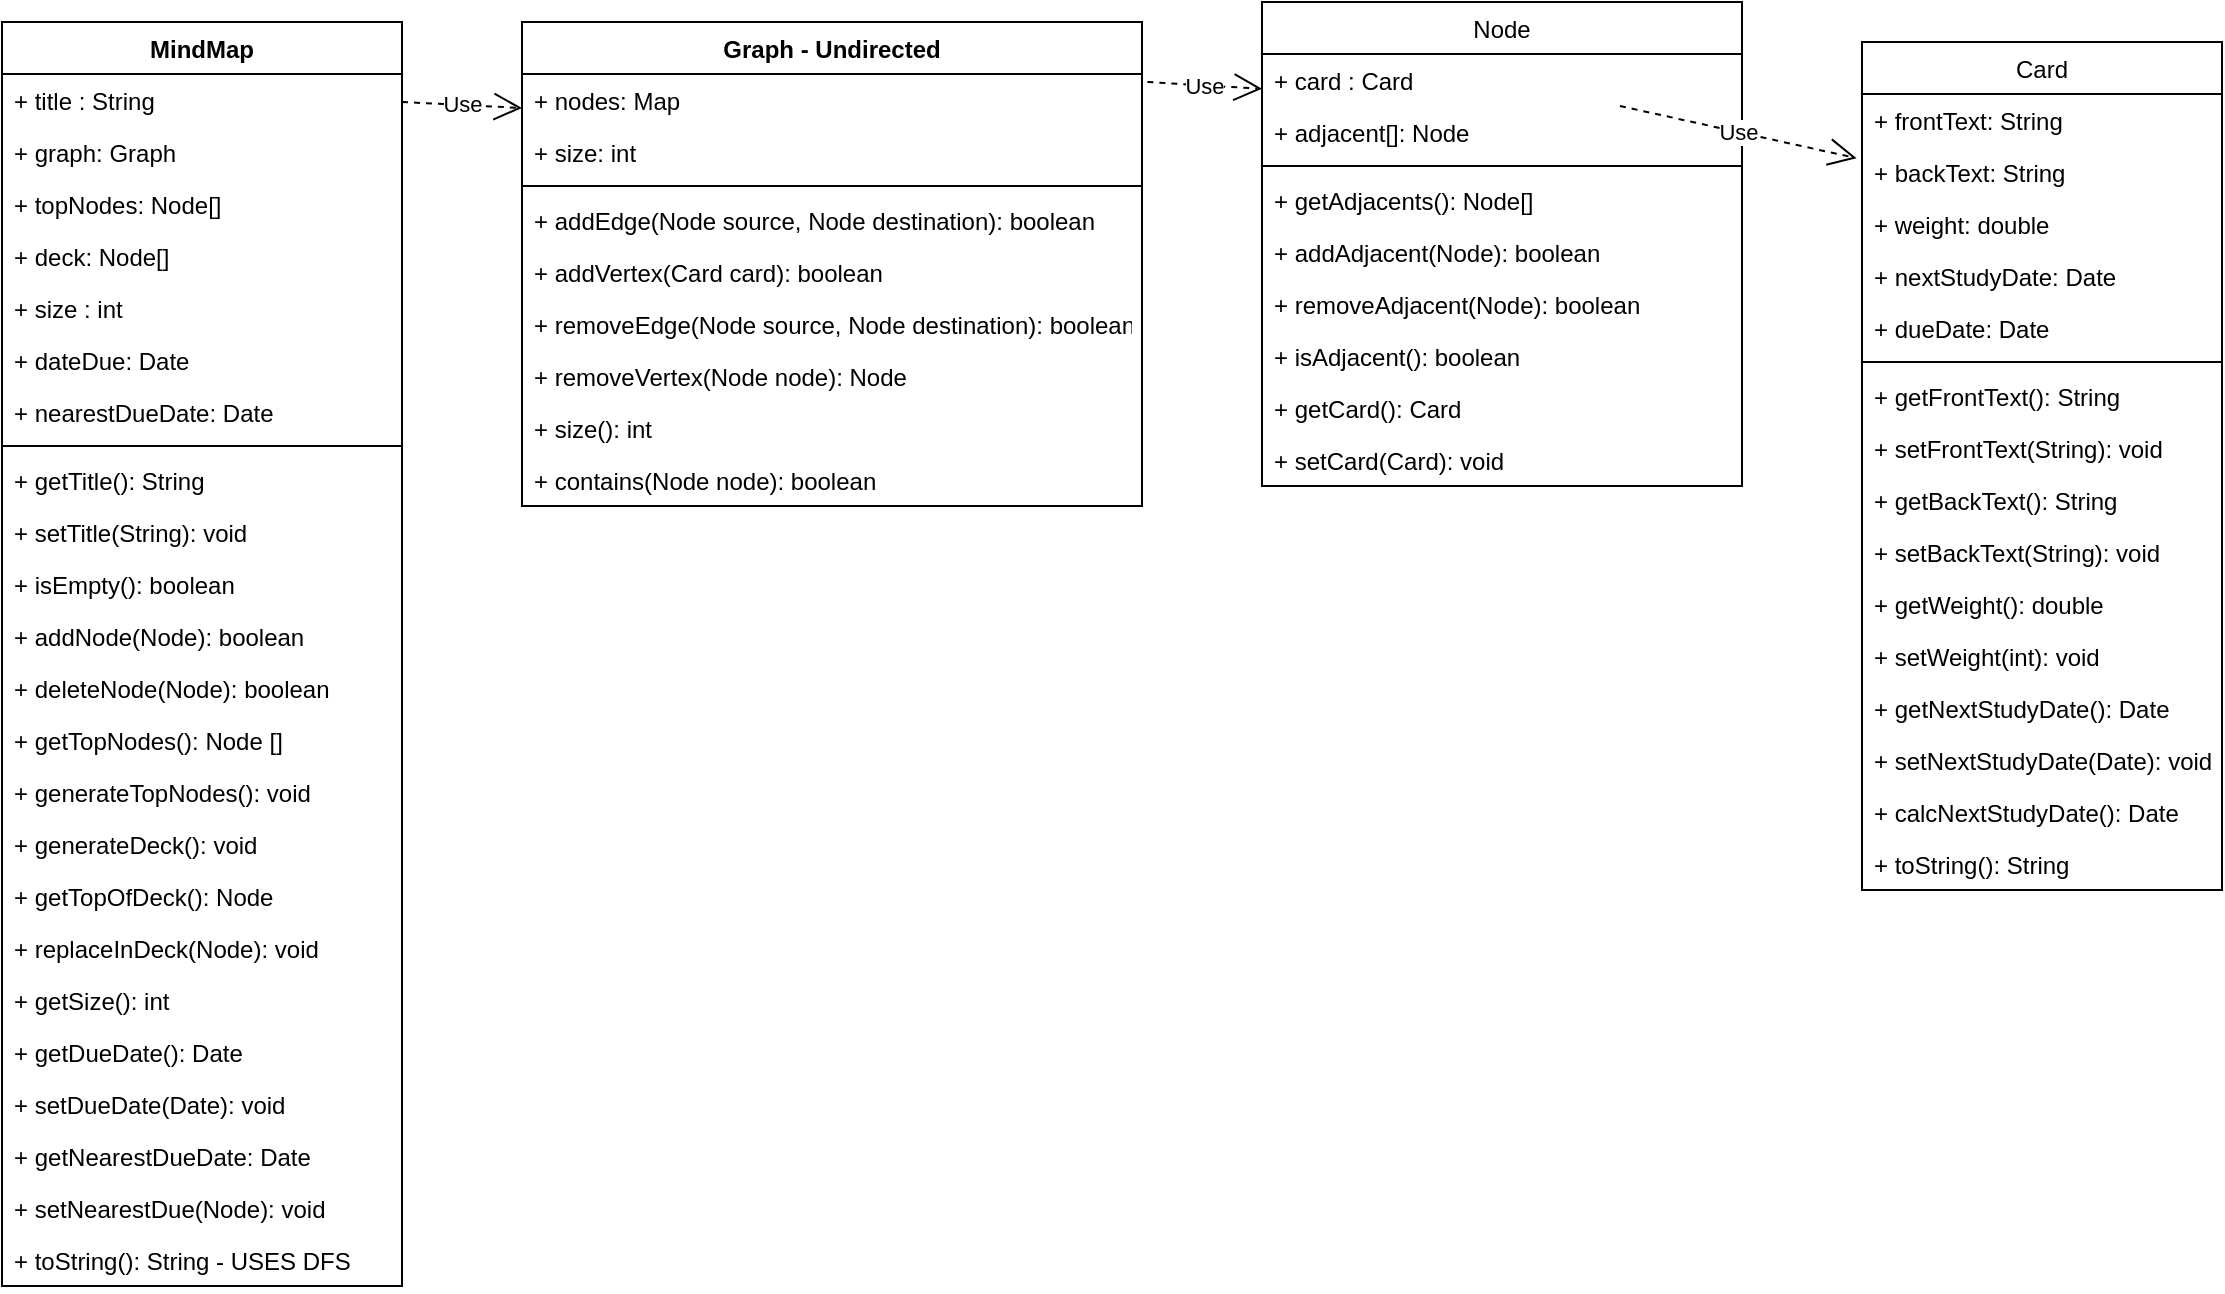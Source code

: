 <mxfile version="17.1.2" type="github">
  <diagram id="C5RBs43oDa-KdzZeNtuy" name="Page-1">
    <mxGraphModel dx="1915" dy="475" grid="1" gridSize="10" guides="1" tooltips="1" connect="1" arrows="1" fold="1" page="1" pageScale="1" pageWidth="827" pageHeight="1169" math="0" shadow="0">
      <root>
        <mxCell id="WIyWlLk6GJQsqaUBKTNV-0" />
        <mxCell id="WIyWlLk6GJQsqaUBKTNV-1" parent="WIyWlLk6GJQsqaUBKTNV-0" />
        <mxCell id="TExczHvJG1kx1RbLbILx-1" value="Card" style="swimlane;fontStyle=0;childLayout=stackLayout;horizontal=1;startSize=26;fillColor=none;horizontalStack=0;resizeParent=1;resizeParentMax=0;resizeLast=0;collapsible=1;marginBottom=0;" parent="WIyWlLk6GJQsqaUBKTNV-1" vertex="1">
          <mxGeometry x="910" y="70" width="180" height="424" as="geometry" />
        </mxCell>
        <mxCell id="TExczHvJG1kx1RbLbILx-2" value="+ frontText: String" style="text;strokeColor=none;fillColor=none;align=left;verticalAlign=top;spacingLeft=4;spacingRight=4;overflow=hidden;rotatable=0;points=[[0,0.5],[1,0.5]];portConstraint=eastwest;" parent="TExczHvJG1kx1RbLbILx-1" vertex="1">
          <mxGeometry y="26" width="180" height="26" as="geometry" />
        </mxCell>
        <mxCell id="TExczHvJG1kx1RbLbILx-3" value="+ backText: String&#xa;" style="text;strokeColor=none;fillColor=none;align=left;verticalAlign=top;spacingLeft=4;spacingRight=4;overflow=hidden;rotatable=0;points=[[0,0.5],[1,0.5]];portConstraint=eastwest;" parent="TExczHvJG1kx1RbLbILx-1" vertex="1">
          <mxGeometry y="52" width="180" height="26" as="geometry" />
        </mxCell>
        <mxCell id="s15PQBegDPSm-mrr0eXF-0" value="+ weight: double" style="text;strokeColor=none;fillColor=none;align=left;verticalAlign=top;spacingLeft=4;spacingRight=4;overflow=hidden;rotatable=0;points=[[0,0.5],[1,0.5]];portConstraint=eastwest;" parent="TExczHvJG1kx1RbLbILx-1" vertex="1">
          <mxGeometry y="78" width="180" height="26" as="geometry" />
        </mxCell>
        <mxCell id="s15PQBegDPSm-mrr0eXF-13" value="+ nextStudyDate: Date" style="text;strokeColor=none;fillColor=none;align=left;verticalAlign=top;spacingLeft=4;spacingRight=4;overflow=hidden;rotatable=0;points=[[0,0.5],[1,0.5]];portConstraint=eastwest;" parent="TExczHvJG1kx1RbLbILx-1" vertex="1">
          <mxGeometry y="104" width="180" height="26" as="geometry" />
        </mxCell>
        <mxCell id="qUhbjDd1MFrhBaFEvJva-0" value="+ dueDate: Date" style="text;strokeColor=none;fillColor=none;align=left;verticalAlign=top;spacingLeft=4;spacingRight=4;overflow=hidden;rotatable=0;points=[[0,0.5],[1,0.5]];portConstraint=eastwest;" vertex="1" parent="TExczHvJG1kx1RbLbILx-1">
          <mxGeometry y="130" width="180" height="26" as="geometry" />
        </mxCell>
        <mxCell id="s15PQBegDPSm-mrr0eXF-18" value="" style="line;strokeWidth=1;fillColor=none;align=left;verticalAlign=middle;spacingTop=-1;spacingLeft=3;spacingRight=3;rotatable=0;labelPosition=right;points=[];portConstraint=eastwest;" parent="TExczHvJG1kx1RbLbILx-1" vertex="1">
          <mxGeometry y="156" width="180" height="8" as="geometry" />
        </mxCell>
        <mxCell id="s15PQBegDPSm-mrr0eXF-73" value="+ getFrontText(): String" style="text;strokeColor=none;fillColor=none;align=left;verticalAlign=top;spacingLeft=4;spacingRight=4;overflow=hidden;rotatable=0;points=[[0,0.5],[1,0.5]];portConstraint=eastwest;" parent="TExczHvJG1kx1RbLbILx-1" vertex="1">
          <mxGeometry y="164" width="180" height="26" as="geometry" />
        </mxCell>
        <mxCell id="s15PQBegDPSm-mrr0eXF-72" value="+ setFrontText(String): void" style="text;strokeColor=none;fillColor=none;align=left;verticalAlign=top;spacingLeft=4;spacingRight=4;overflow=hidden;rotatable=0;points=[[0,0.5],[1,0.5]];portConstraint=eastwest;" parent="TExczHvJG1kx1RbLbILx-1" vertex="1">
          <mxGeometry y="190" width="180" height="26" as="geometry" />
        </mxCell>
        <mxCell id="s15PQBegDPSm-mrr0eXF-74" value="+ getBackText(): String" style="text;strokeColor=none;fillColor=none;align=left;verticalAlign=top;spacingLeft=4;spacingRight=4;overflow=hidden;rotatable=0;points=[[0,0.5],[1,0.5]];portConstraint=eastwest;" parent="TExczHvJG1kx1RbLbILx-1" vertex="1">
          <mxGeometry y="216" width="180" height="26" as="geometry" />
        </mxCell>
        <mxCell id="s15PQBegDPSm-mrr0eXF-75" value="+ setBackText(String): void" style="text;strokeColor=none;fillColor=none;align=left;verticalAlign=top;spacingLeft=4;spacingRight=4;overflow=hidden;rotatable=0;points=[[0,0.5],[1,0.5]];portConstraint=eastwest;" parent="TExczHvJG1kx1RbLbILx-1" vertex="1">
          <mxGeometry y="242" width="180" height="26" as="geometry" />
        </mxCell>
        <mxCell id="s15PQBegDPSm-mrr0eXF-24" value="+ getWeight(): double" style="text;strokeColor=none;fillColor=none;align=left;verticalAlign=top;spacingLeft=4;spacingRight=4;overflow=hidden;rotatable=0;points=[[0,0.5],[1,0.5]];portConstraint=eastwest;" parent="TExczHvJG1kx1RbLbILx-1" vertex="1">
          <mxGeometry y="268" width="180" height="26" as="geometry" />
        </mxCell>
        <mxCell id="s15PQBegDPSm-mrr0eXF-23" value="+ setWeight(int): void" style="text;strokeColor=none;fillColor=none;align=left;verticalAlign=top;spacingLeft=4;spacingRight=4;overflow=hidden;rotatable=0;points=[[0,0.5],[1,0.5]];portConstraint=eastwest;" parent="TExczHvJG1kx1RbLbILx-1" vertex="1">
          <mxGeometry y="294" width="180" height="26" as="geometry" />
        </mxCell>
        <mxCell id="s15PQBegDPSm-mrr0eXF-70" value="+ getNextStudyDate(): Date" style="text;strokeColor=none;fillColor=none;align=left;verticalAlign=top;spacingLeft=4;spacingRight=4;overflow=hidden;rotatable=0;points=[[0,0.5],[1,0.5]];portConstraint=eastwest;" parent="TExczHvJG1kx1RbLbILx-1" vertex="1">
          <mxGeometry y="320" width="180" height="26" as="geometry" />
        </mxCell>
        <mxCell id="s15PQBegDPSm-mrr0eXF-29" value="+ setNextStudyDate(Date): void" style="text;strokeColor=none;fillColor=none;align=left;verticalAlign=top;spacingLeft=4;spacingRight=4;overflow=hidden;rotatable=0;points=[[0,0.5],[1,0.5]];portConstraint=eastwest;" parent="TExczHvJG1kx1RbLbILx-1" vertex="1">
          <mxGeometry y="346" width="180" height="26" as="geometry" />
        </mxCell>
        <mxCell id="s15PQBegDPSm-mrr0eXF-34" value="+ calcNextStudyDate(): Date" style="text;strokeColor=none;fillColor=none;align=left;verticalAlign=top;spacingLeft=4;spacingRight=4;overflow=hidden;rotatable=0;points=[[0,0.5],[1,0.5]];portConstraint=eastwest;" parent="TExczHvJG1kx1RbLbILx-1" vertex="1">
          <mxGeometry y="372" width="180" height="26" as="geometry" />
        </mxCell>
        <mxCell id="8m7Zhe_xxwSHYkgtQmUt-1" value="+ toString(): String" style="text;strokeColor=none;fillColor=none;align=left;verticalAlign=top;spacingLeft=4;spacingRight=4;overflow=hidden;rotatable=0;points=[[0,0.5],[1,0.5]];portConstraint=eastwest;" parent="TExczHvJG1kx1RbLbILx-1" vertex="1">
          <mxGeometry y="398" width="180" height="26" as="geometry" />
        </mxCell>
        <mxCell id="TExczHvJG1kx1RbLbILx-9" value="Node" style="swimlane;fontStyle=0;childLayout=stackLayout;horizontal=1;startSize=26;fillColor=none;horizontalStack=0;resizeParent=1;resizeParentMax=0;resizeLast=0;collapsible=1;marginBottom=0;" parent="WIyWlLk6GJQsqaUBKTNV-1" vertex="1">
          <mxGeometry x="610" y="50" width="240" height="242" as="geometry">
            <mxRectangle x="250" y="140" width="60" height="26" as="alternateBounds" />
          </mxGeometry>
        </mxCell>
        <mxCell id="TExczHvJG1kx1RbLbILx-10" value="+ card : Card" style="text;strokeColor=none;fillColor=none;align=left;verticalAlign=top;spacingLeft=4;spacingRight=4;overflow=hidden;rotatable=0;points=[[0,0.5],[1,0.5]];portConstraint=eastwest;" parent="TExczHvJG1kx1RbLbILx-9" vertex="1">
          <mxGeometry y="26" width="240" height="26" as="geometry" />
        </mxCell>
        <mxCell id="s15PQBegDPSm-mrr0eXF-1" value="+ adjacent[]: Node" style="text;strokeColor=none;fillColor=none;align=left;verticalAlign=top;spacingLeft=4;spacingRight=4;overflow=hidden;rotatable=0;points=[[0,0.5],[1,0.5]];portConstraint=eastwest;" parent="TExczHvJG1kx1RbLbILx-9" vertex="1">
          <mxGeometry y="52" width="240" height="26" as="geometry" />
        </mxCell>
        <mxCell id="s15PQBegDPSm-mrr0eXF-20" value="" style="line;strokeWidth=1;fillColor=none;align=left;verticalAlign=middle;spacingTop=-1;spacingLeft=3;spacingRight=3;rotatable=0;labelPosition=right;points=[];portConstraint=eastwest;" parent="TExczHvJG1kx1RbLbILx-9" vertex="1">
          <mxGeometry y="78" width="240" height="8" as="geometry" />
        </mxCell>
        <mxCell id="s15PQBegDPSm-mrr0eXF-35" value="+ getAdjacents(): Node[]" style="text;strokeColor=none;fillColor=none;align=left;verticalAlign=top;spacingLeft=4;spacingRight=4;overflow=hidden;rotatable=0;points=[[0,0.5],[1,0.5]];portConstraint=eastwest;" parent="TExczHvJG1kx1RbLbILx-9" vertex="1">
          <mxGeometry y="86" width="240" height="26" as="geometry" />
        </mxCell>
        <mxCell id="s15PQBegDPSm-mrr0eXF-32" value="+ addAdjacent(Node): boolean" style="text;strokeColor=none;fillColor=none;align=left;verticalAlign=top;spacingLeft=4;spacingRight=4;overflow=hidden;rotatable=0;points=[[0,0.5],[1,0.5]];portConstraint=eastwest;" parent="TExczHvJG1kx1RbLbILx-9" vertex="1">
          <mxGeometry y="112" width="240" height="26" as="geometry" />
        </mxCell>
        <mxCell id="s15PQBegDPSm-mrr0eXF-36" value="+ removeAdjacent(Node): boolean" style="text;strokeColor=none;fillColor=none;align=left;verticalAlign=top;spacingLeft=4;spacingRight=4;overflow=hidden;rotatable=0;points=[[0,0.5],[1,0.5]];portConstraint=eastwest;" parent="TExczHvJG1kx1RbLbILx-9" vertex="1">
          <mxGeometry y="138" width="240" height="26" as="geometry" />
        </mxCell>
        <mxCell id="s15PQBegDPSm-mrr0eXF-37" value="+ isAdjacent(): boolean" style="text;strokeColor=none;fillColor=none;align=left;verticalAlign=top;spacingLeft=4;spacingRight=4;overflow=hidden;rotatable=0;points=[[0,0.5],[1,0.5]];portConstraint=eastwest;" parent="TExczHvJG1kx1RbLbILx-9" vertex="1">
          <mxGeometry y="164" width="240" height="26" as="geometry" />
        </mxCell>
        <mxCell id="s15PQBegDPSm-mrr0eXF-69" value="+ getCard(): Card" style="text;strokeColor=none;fillColor=none;align=left;verticalAlign=top;spacingLeft=4;spacingRight=4;overflow=hidden;rotatable=0;points=[[0,0.5],[1,0.5]];portConstraint=eastwest;" parent="TExczHvJG1kx1RbLbILx-9" vertex="1">
          <mxGeometry y="190" width="240" height="26" as="geometry" />
        </mxCell>
        <mxCell id="s15PQBegDPSm-mrr0eXF-21" value="+ setCard(Card): void" style="text;strokeColor=none;fillColor=none;align=left;verticalAlign=top;spacingLeft=4;spacingRight=4;overflow=hidden;rotatable=0;points=[[0,0.5],[1,0.5]];portConstraint=eastwest;" parent="TExczHvJG1kx1RbLbILx-9" vertex="1">
          <mxGeometry y="216" width="240" height="26" as="geometry" />
        </mxCell>
        <mxCell id="_DmvoBGi6M6aIgHatvMl-3" value="Use" style="endArrow=open;endSize=12;dashed=1;html=1;rounded=0;entryX=-0.015;entryY=0.137;entryDx=0;entryDy=0;entryPerimeter=0;" parent="WIyWlLk6GJQsqaUBKTNV-1" source="TExczHvJG1kx1RbLbILx-10" target="TExczHvJG1kx1RbLbILx-1" edge="1">
          <mxGeometry width="160" relative="1" as="geometry">
            <mxPoint x="410" y="107.5" as="sourcePoint" />
            <mxPoint x="570" y="107.5" as="targetPoint" />
          </mxGeometry>
        </mxCell>
        <mxCell id="s15PQBegDPSm-mrr0eXF-3" value="MindMap" style="swimlane;fontStyle=1;align=center;verticalAlign=top;childLayout=stackLayout;horizontal=1;startSize=26;horizontalStack=0;resizeParent=1;resizeParentMax=0;resizeLast=0;collapsible=1;marginBottom=0;" parent="WIyWlLk6GJQsqaUBKTNV-1" vertex="1">
          <mxGeometry x="-20" y="60" width="200" height="632" as="geometry" />
        </mxCell>
        <mxCell id="s15PQBegDPSm-mrr0eXF-65" value="+ title : String" style="text;strokeColor=none;fillColor=none;align=left;verticalAlign=top;spacingLeft=4;spacingRight=4;overflow=hidden;rotatable=0;points=[[0,0.5],[1,0.5]];portConstraint=eastwest;" parent="s15PQBegDPSm-mrr0eXF-3" vertex="1">
          <mxGeometry y="26" width="200" height="26" as="geometry" />
        </mxCell>
        <mxCell id="s15PQBegDPSm-mrr0eXF-4" value="+ graph: Graph" style="text;strokeColor=none;fillColor=none;align=left;verticalAlign=top;spacingLeft=4;spacingRight=4;overflow=hidden;rotatable=0;points=[[0,0.5],[1,0.5]];portConstraint=eastwest;" parent="s15PQBegDPSm-mrr0eXF-3" vertex="1">
          <mxGeometry y="52" width="200" height="26" as="geometry" />
        </mxCell>
        <mxCell id="s15PQBegDPSm-mrr0eXF-38" value="+ topNodes: Node[]" style="text;strokeColor=none;fillColor=none;align=left;verticalAlign=top;spacingLeft=4;spacingRight=4;overflow=hidden;rotatable=0;points=[[0,0.5],[1,0.5]];portConstraint=eastwest;" parent="s15PQBegDPSm-mrr0eXF-3" vertex="1">
          <mxGeometry y="78" width="200" height="26" as="geometry" />
        </mxCell>
        <mxCell id="ITOBmn8ErK7eqIfKZM18-0" value="+ deck: Node[]" style="text;strokeColor=none;fillColor=none;align=left;verticalAlign=top;spacingLeft=4;spacingRight=4;overflow=hidden;rotatable=0;points=[[0,0.5],[1,0.5]];portConstraint=eastwest;" parent="s15PQBegDPSm-mrr0eXF-3" vertex="1">
          <mxGeometry y="104" width="200" height="26" as="geometry" />
        </mxCell>
        <mxCell id="s15PQBegDPSm-mrr0eXF-27" value="+ size : int" style="text;strokeColor=none;fillColor=none;align=left;verticalAlign=top;spacingLeft=4;spacingRight=4;overflow=hidden;rotatable=0;points=[[0,0.5],[1,0.5]];portConstraint=eastwest;" parent="s15PQBegDPSm-mrr0eXF-3" vertex="1">
          <mxGeometry y="130" width="200" height="26" as="geometry" />
        </mxCell>
        <mxCell id="s15PQBegDPSm-mrr0eXF-7" value="+ dateDue: Date" style="text;strokeColor=none;fillColor=none;align=left;verticalAlign=top;spacingLeft=4;spacingRight=4;overflow=hidden;rotatable=0;points=[[0,0.5],[1,0.5]];portConstraint=eastwest;" parent="s15PQBegDPSm-mrr0eXF-3" vertex="1">
          <mxGeometry y="156" width="200" height="26" as="geometry" />
        </mxCell>
        <mxCell id="s15PQBegDPSm-mrr0eXF-11" value="+ nearestDueDate: Date" style="text;strokeColor=none;fillColor=none;align=left;verticalAlign=top;spacingLeft=4;spacingRight=4;overflow=hidden;rotatable=0;points=[[0,0.5],[1,0.5]];portConstraint=eastwest;" parent="s15PQBegDPSm-mrr0eXF-3" vertex="1">
          <mxGeometry y="182" width="200" height="26" as="geometry" />
        </mxCell>
        <mxCell id="s15PQBegDPSm-mrr0eXF-5" value="" style="line;strokeWidth=1;fillColor=none;align=left;verticalAlign=middle;spacingTop=-1;spacingLeft=3;spacingRight=3;rotatable=0;labelPosition=right;points=[];portConstraint=eastwest;" parent="s15PQBegDPSm-mrr0eXF-3" vertex="1">
          <mxGeometry y="208" width="200" height="8" as="geometry" />
        </mxCell>
        <mxCell id="s15PQBegDPSm-mrr0eXF-66" value="+ getTitle(): String" style="text;strokeColor=none;fillColor=none;align=left;verticalAlign=top;spacingLeft=4;spacingRight=4;overflow=hidden;rotatable=0;points=[[0,0.5],[1,0.5]];portConstraint=eastwest;" parent="s15PQBegDPSm-mrr0eXF-3" vertex="1">
          <mxGeometry y="216" width="200" height="26" as="geometry" />
        </mxCell>
        <mxCell id="s15PQBegDPSm-mrr0eXF-67" value="+ setTitle(String): void" style="text;strokeColor=none;fillColor=none;align=left;verticalAlign=top;spacingLeft=4;spacingRight=4;overflow=hidden;rotatable=0;points=[[0,0.5],[1,0.5]];portConstraint=eastwest;" parent="s15PQBegDPSm-mrr0eXF-3" vertex="1">
          <mxGeometry y="242" width="200" height="26" as="geometry" />
        </mxCell>
        <mxCell id="s15PQBegDPSm-mrr0eXF-25" value="+ isEmpty(): boolean" style="text;strokeColor=none;fillColor=none;align=left;verticalAlign=top;spacingLeft=4;spacingRight=4;overflow=hidden;rotatable=0;points=[[0,0.5],[1,0.5]];portConstraint=eastwest;" parent="s15PQBegDPSm-mrr0eXF-3" vertex="1">
          <mxGeometry y="268" width="200" height="26" as="geometry" />
        </mxCell>
        <mxCell id="s15PQBegDPSm-mrr0eXF-6" value="+ addNode(Node): boolean" style="text;strokeColor=none;fillColor=none;align=left;verticalAlign=top;spacingLeft=4;spacingRight=4;overflow=hidden;rotatable=0;points=[[0,0.5],[1,0.5]];portConstraint=eastwest;" parent="s15PQBegDPSm-mrr0eXF-3" vertex="1">
          <mxGeometry y="294" width="200" height="26" as="geometry" />
        </mxCell>
        <mxCell id="s15PQBegDPSm-mrr0eXF-15" value="+ deleteNode(Node): boolean" style="text;strokeColor=none;fillColor=none;align=left;verticalAlign=top;spacingLeft=4;spacingRight=4;overflow=hidden;rotatable=0;points=[[0,0.5],[1,0.5]];portConstraint=eastwest;" parent="s15PQBegDPSm-mrr0eXF-3" vertex="1">
          <mxGeometry y="320" width="200" height="26" as="geometry" />
        </mxCell>
        <mxCell id="s15PQBegDPSm-mrr0eXF-40" value="+ getTopNodes(): Node []" style="text;strokeColor=none;fillColor=none;align=left;verticalAlign=top;spacingLeft=4;spacingRight=4;overflow=hidden;rotatable=0;points=[[0,0.5],[1,0.5]];portConstraint=eastwest;" parent="s15PQBegDPSm-mrr0eXF-3" vertex="1">
          <mxGeometry y="346" width="200" height="26" as="geometry" />
        </mxCell>
        <mxCell id="s15PQBegDPSm-mrr0eXF-39" value="+ generateTopNodes(): void" style="text;strokeColor=none;fillColor=none;align=left;verticalAlign=top;spacingLeft=4;spacingRight=4;overflow=hidden;rotatable=0;points=[[0,0.5],[1,0.5]];portConstraint=eastwest;" parent="s15PQBegDPSm-mrr0eXF-3" vertex="1">
          <mxGeometry y="372" width="200" height="26" as="geometry" />
        </mxCell>
        <mxCell id="ITOBmn8ErK7eqIfKZM18-1" value="+ generateDeck(): void" style="text;strokeColor=none;fillColor=none;align=left;verticalAlign=top;spacingLeft=4;spacingRight=4;overflow=hidden;rotatable=0;points=[[0,0.5],[1,0.5]];portConstraint=eastwest;" parent="s15PQBegDPSm-mrr0eXF-3" vertex="1">
          <mxGeometry y="398" width="200" height="26" as="geometry" />
        </mxCell>
        <mxCell id="ITOBmn8ErK7eqIfKZM18-2" value="+ getTopOfDeck(): Node" style="text;strokeColor=none;fillColor=none;align=left;verticalAlign=top;spacingLeft=4;spacingRight=4;overflow=hidden;rotatable=0;points=[[0,0.5],[1,0.5]];portConstraint=eastwest;" parent="s15PQBegDPSm-mrr0eXF-3" vertex="1">
          <mxGeometry y="424" width="200" height="26" as="geometry" />
        </mxCell>
        <mxCell id="ITOBmn8ErK7eqIfKZM18-3" value="+ replaceInDeck(Node): void" style="text;strokeColor=none;fillColor=none;align=left;verticalAlign=top;spacingLeft=4;spacingRight=4;overflow=hidden;rotatable=0;points=[[0,0.5],[1,0.5]];portConstraint=eastwest;" parent="s15PQBegDPSm-mrr0eXF-3" vertex="1">
          <mxGeometry y="450" width="200" height="26" as="geometry" />
        </mxCell>
        <mxCell id="s15PQBegDPSm-mrr0eXF-26" value="+ getSize(): int" style="text;strokeColor=none;fillColor=none;align=left;verticalAlign=top;spacingLeft=4;spacingRight=4;overflow=hidden;rotatable=0;points=[[0,0.5],[1,0.5]];portConstraint=eastwest;" parent="s15PQBegDPSm-mrr0eXF-3" vertex="1">
          <mxGeometry y="476" width="200" height="26" as="geometry" />
        </mxCell>
        <mxCell id="s15PQBegDPSm-mrr0eXF-41" value="+ getDueDate(): Date" style="text;strokeColor=none;fillColor=none;align=left;verticalAlign=top;spacingLeft=4;spacingRight=4;overflow=hidden;rotatable=0;points=[[0,0.5],[1,0.5]];portConstraint=eastwest;" parent="s15PQBegDPSm-mrr0eXF-3" vertex="1">
          <mxGeometry y="502" width="200" height="26" as="geometry" />
        </mxCell>
        <mxCell id="s15PQBegDPSm-mrr0eXF-68" value="+ setDueDate(Date): void" style="text;strokeColor=none;fillColor=none;align=left;verticalAlign=top;spacingLeft=4;spacingRight=4;overflow=hidden;rotatable=0;points=[[0,0.5],[1,0.5]];portConstraint=eastwest;" parent="s15PQBegDPSm-mrr0eXF-3" vertex="1">
          <mxGeometry y="528" width="200" height="26" as="geometry" />
        </mxCell>
        <mxCell id="s15PQBegDPSm-mrr0eXF-64" value="+ getNearestDueDate: Date" style="text;strokeColor=none;fillColor=none;align=left;verticalAlign=top;spacingLeft=4;spacingRight=4;overflow=hidden;rotatable=0;points=[[0,0.5],[1,0.5]];portConstraint=eastwest;" parent="s15PQBegDPSm-mrr0eXF-3" vertex="1">
          <mxGeometry y="554" width="200" height="26" as="geometry" />
        </mxCell>
        <mxCell id="s15PQBegDPSm-mrr0eXF-16" value="+ setNearestDue(Node): void" style="text;strokeColor=none;fillColor=none;align=left;verticalAlign=top;spacingLeft=4;spacingRight=4;overflow=hidden;rotatable=0;points=[[0,0.5],[1,0.5]];portConstraint=eastwest;" parent="s15PQBegDPSm-mrr0eXF-3" vertex="1">
          <mxGeometry y="580" width="200" height="26" as="geometry" />
        </mxCell>
        <mxCell id="8m7Zhe_xxwSHYkgtQmUt-12" value="+ toString(): String - USES DFS" style="text;strokeColor=none;fillColor=none;align=left;verticalAlign=top;spacingLeft=4;spacingRight=4;overflow=hidden;rotatable=0;points=[[0,0.5],[1,0.5]];portConstraint=eastwest;" parent="s15PQBegDPSm-mrr0eXF-3" vertex="1">
          <mxGeometry y="606" width="200" height="26" as="geometry" />
        </mxCell>
        <mxCell id="8m7Zhe_xxwSHYkgtQmUt-2" value="Graph - Undirected" style="swimlane;fontStyle=1;align=center;verticalAlign=top;childLayout=stackLayout;horizontal=1;startSize=26;horizontalStack=0;resizeParent=1;resizeParentMax=0;resizeLast=0;collapsible=1;marginBottom=0;" parent="WIyWlLk6GJQsqaUBKTNV-1" vertex="1">
          <mxGeometry x="240" y="60" width="310" height="242" as="geometry" />
        </mxCell>
        <mxCell id="8m7Zhe_xxwSHYkgtQmUt-3" value="+ nodes: Map" style="text;strokeColor=none;fillColor=none;align=left;verticalAlign=top;spacingLeft=4;spacingRight=4;overflow=hidden;rotatable=0;points=[[0,0.5],[1,0.5]];portConstraint=eastwest;" parent="8m7Zhe_xxwSHYkgtQmUt-2" vertex="1">
          <mxGeometry y="26" width="310" height="26" as="geometry" />
        </mxCell>
        <mxCell id="8m7Zhe_xxwSHYkgtQmUt-13" value="+ size: int" style="text;strokeColor=none;fillColor=none;align=left;verticalAlign=top;spacingLeft=4;spacingRight=4;overflow=hidden;rotatable=0;points=[[0,0.5],[1,0.5]];portConstraint=eastwest;" parent="8m7Zhe_xxwSHYkgtQmUt-2" vertex="1">
          <mxGeometry y="52" width="310" height="26" as="geometry" />
        </mxCell>
        <mxCell id="8m7Zhe_xxwSHYkgtQmUt-4" value="" style="line;strokeWidth=1;fillColor=none;align=left;verticalAlign=middle;spacingTop=-1;spacingLeft=3;spacingRight=3;rotatable=0;labelPosition=right;points=[];portConstraint=eastwest;" parent="8m7Zhe_xxwSHYkgtQmUt-2" vertex="1">
          <mxGeometry y="78" width="310" height="8" as="geometry" />
        </mxCell>
        <mxCell id="8m7Zhe_xxwSHYkgtQmUt-5" value="+ addEdge(Node source, Node destination): boolean" style="text;strokeColor=none;fillColor=none;align=left;verticalAlign=top;spacingLeft=4;spacingRight=4;overflow=hidden;rotatable=0;points=[[0,0.5],[1,0.5]];portConstraint=eastwest;" parent="8m7Zhe_xxwSHYkgtQmUt-2" vertex="1">
          <mxGeometry y="86" width="310" height="26" as="geometry" />
        </mxCell>
        <mxCell id="8m7Zhe_xxwSHYkgtQmUt-6" value="+ addVertex(Card card): boolean" style="text;strokeColor=none;fillColor=none;align=left;verticalAlign=top;spacingLeft=4;spacingRight=4;overflow=hidden;rotatable=0;points=[[0,0.5],[1,0.5]];portConstraint=eastwest;" parent="8m7Zhe_xxwSHYkgtQmUt-2" vertex="1">
          <mxGeometry y="112" width="310" height="26" as="geometry" />
        </mxCell>
        <mxCell id="8m7Zhe_xxwSHYkgtQmUt-9" value="+ removeEdge(Node source, Node destination): boolean" style="text;strokeColor=none;fillColor=none;align=left;verticalAlign=top;spacingLeft=4;spacingRight=4;overflow=hidden;rotatable=0;points=[[0,0.5],[1,0.5]];portConstraint=eastwest;" parent="8m7Zhe_xxwSHYkgtQmUt-2" vertex="1">
          <mxGeometry y="138" width="310" height="26" as="geometry" />
        </mxCell>
        <mxCell id="8m7Zhe_xxwSHYkgtQmUt-8" value="+ removeVertex(Node node): Node" style="text;strokeColor=none;fillColor=none;align=left;verticalAlign=top;spacingLeft=4;spacingRight=4;overflow=hidden;rotatable=0;points=[[0,0.5],[1,0.5]];portConstraint=eastwest;" parent="8m7Zhe_xxwSHYkgtQmUt-2" vertex="1">
          <mxGeometry y="164" width="310" height="26" as="geometry" />
        </mxCell>
        <mxCell id="8m7Zhe_xxwSHYkgtQmUt-14" value="+ size(): int" style="text;strokeColor=none;fillColor=none;align=left;verticalAlign=top;spacingLeft=4;spacingRight=4;overflow=hidden;rotatable=0;points=[[0,0.5],[1,0.5]];portConstraint=eastwest;" parent="8m7Zhe_xxwSHYkgtQmUt-2" vertex="1">
          <mxGeometry y="190" width="310" height="26" as="geometry" />
        </mxCell>
        <mxCell id="8m7Zhe_xxwSHYkgtQmUt-15" value="+ contains(Node node): boolean" style="text;strokeColor=none;fillColor=none;align=left;verticalAlign=top;spacingLeft=4;spacingRight=4;overflow=hidden;rotatable=0;points=[[0,0.5],[1,0.5]];portConstraint=eastwest;" parent="8m7Zhe_xxwSHYkgtQmUt-2" vertex="1">
          <mxGeometry y="216" width="310" height="26" as="geometry" />
        </mxCell>
        <mxCell id="8m7Zhe_xxwSHYkgtQmUt-16" value="Use" style="endArrow=open;endSize=12;dashed=1;html=1;rounded=0;entryX=-0.015;entryY=0.137;entryDx=0;entryDy=0;entryPerimeter=0;" parent="WIyWlLk6GJQsqaUBKTNV-1" edge="1">
          <mxGeometry width="160" relative="1" as="geometry">
            <mxPoint x="552.7" y="89.999" as="sourcePoint" />
            <mxPoint x="610" y="93.422" as="targetPoint" />
          </mxGeometry>
        </mxCell>
        <mxCell id="8m7Zhe_xxwSHYkgtQmUt-17" value="Use" style="endArrow=open;endSize=12;dashed=1;html=1;rounded=0;" parent="WIyWlLk6GJQsqaUBKTNV-1" edge="1">
          <mxGeometry width="160" relative="1" as="geometry">
            <mxPoint x="180" y="99.999" as="sourcePoint" />
            <mxPoint x="240" y="103" as="targetPoint" />
          </mxGeometry>
        </mxCell>
      </root>
    </mxGraphModel>
  </diagram>
</mxfile>
